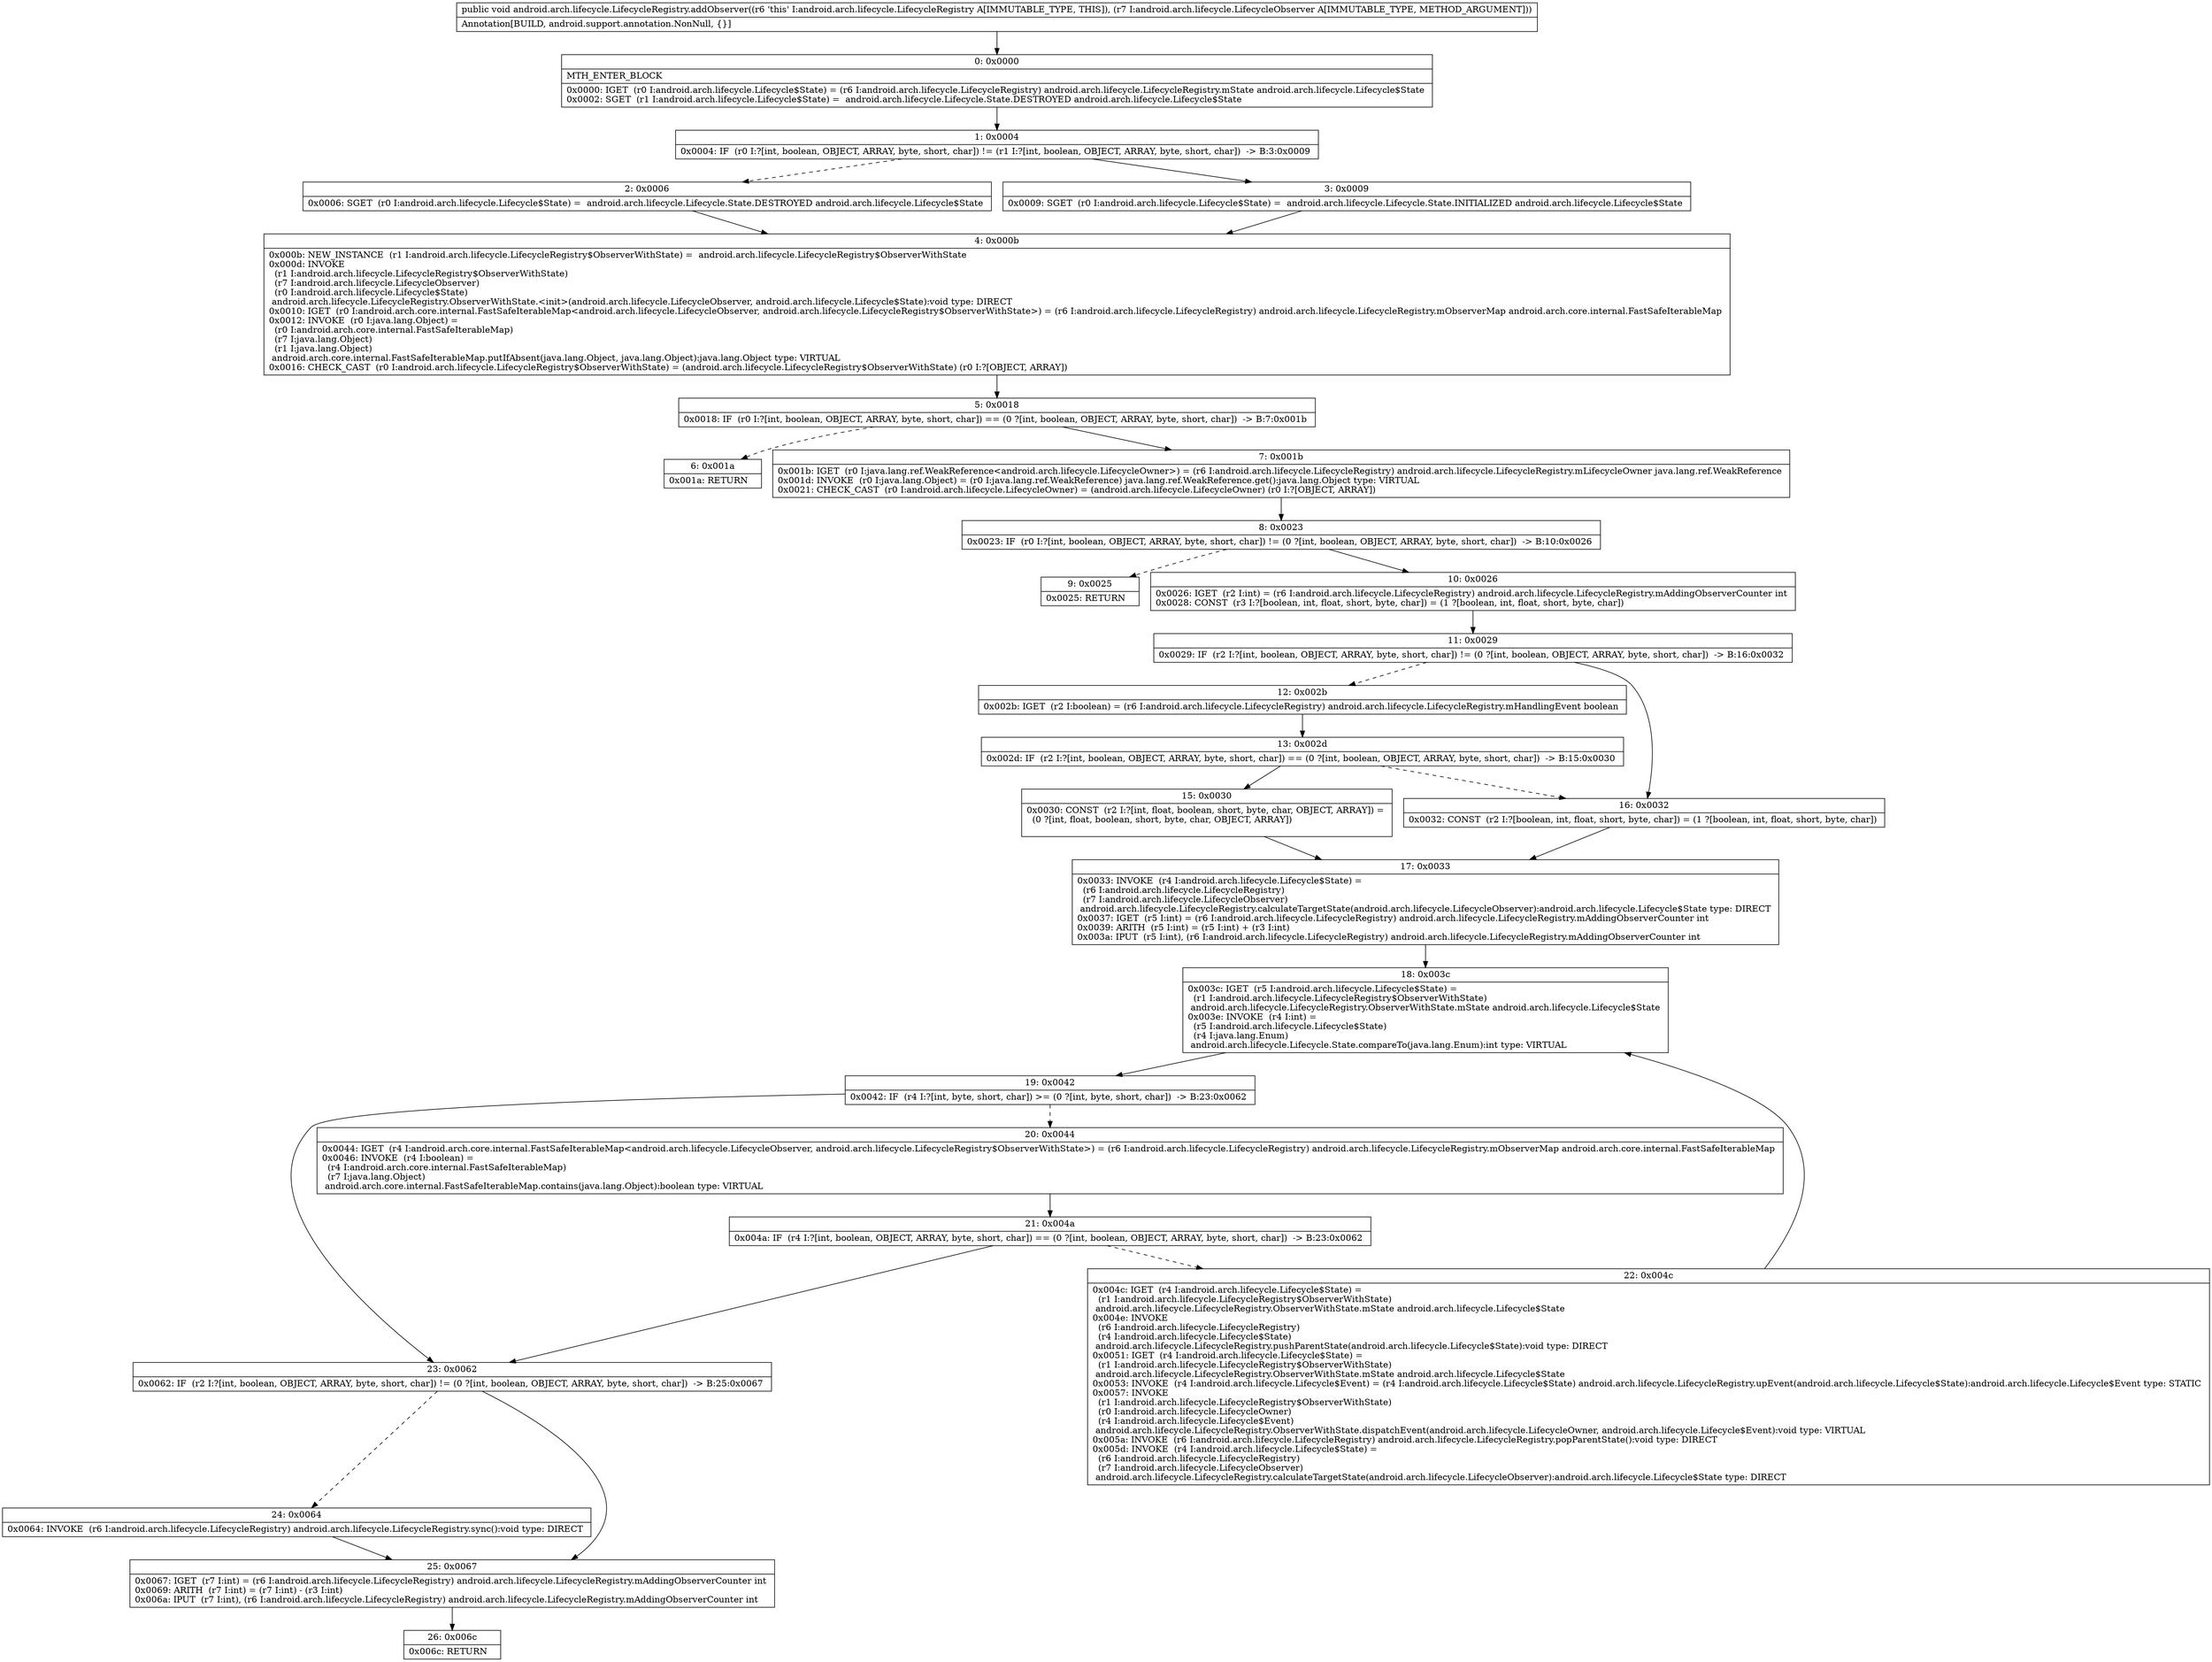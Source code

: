 digraph "CFG forandroid.arch.lifecycle.LifecycleRegistry.addObserver(Landroid\/arch\/lifecycle\/LifecycleObserver;)V" {
Node_0 [shape=record,label="{0\:\ 0x0000|MTH_ENTER_BLOCK\l|0x0000: IGET  (r0 I:android.arch.lifecycle.Lifecycle$State) = (r6 I:android.arch.lifecycle.LifecycleRegistry) android.arch.lifecycle.LifecycleRegistry.mState android.arch.lifecycle.Lifecycle$State \l0x0002: SGET  (r1 I:android.arch.lifecycle.Lifecycle$State) =  android.arch.lifecycle.Lifecycle.State.DESTROYED android.arch.lifecycle.Lifecycle$State \l}"];
Node_1 [shape=record,label="{1\:\ 0x0004|0x0004: IF  (r0 I:?[int, boolean, OBJECT, ARRAY, byte, short, char]) != (r1 I:?[int, boolean, OBJECT, ARRAY, byte, short, char])  \-\> B:3:0x0009 \l}"];
Node_2 [shape=record,label="{2\:\ 0x0006|0x0006: SGET  (r0 I:android.arch.lifecycle.Lifecycle$State) =  android.arch.lifecycle.Lifecycle.State.DESTROYED android.arch.lifecycle.Lifecycle$State \l}"];
Node_3 [shape=record,label="{3\:\ 0x0009|0x0009: SGET  (r0 I:android.arch.lifecycle.Lifecycle$State) =  android.arch.lifecycle.Lifecycle.State.INITIALIZED android.arch.lifecycle.Lifecycle$State \l}"];
Node_4 [shape=record,label="{4\:\ 0x000b|0x000b: NEW_INSTANCE  (r1 I:android.arch.lifecycle.LifecycleRegistry$ObserverWithState) =  android.arch.lifecycle.LifecycleRegistry$ObserverWithState \l0x000d: INVOKE  \l  (r1 I:android.arch.lifecycle.LifecycleRegistry$ObserverWithState)\l  (r7 I:android.arch.lifecycle.LifecycleObserver)\l  (r0 I:android.arch.lifecycle.Lifecycle$State)\l android.arch.lifecycle.LifecycleRegistry.ObserverWithState.\<init\>(android.arch.lifecycle.LifecycleObserver, android.arch.lifecycle.Lifecycle$State):void type: DIRECT \l0x0010: IGET  (r0 I:android.arch.core.internal.FastSafeIterableMap\<android.arch.lifecycle.LifecycleObserver, android.arch.lifecycle.LifecycleRegistry$ObserverWithState\>) = (r6 I:android.arch.lifecycle.LifecycleRegistry) android.arch.lifecycle.LifecycleRegistry.mObserverMap android.arch.core.internal.FastSafeIterableMap \l0x0012: INVOKE  (r0 I:java.lang.Object) = \l  (r0 I:android.arch.core.internal.FastSafeIterableMap)\l  (r7 I:java.lang.Object)\l  (r1 I:java.lang.Object)\l android.arch.core.internal.FastSafeIterableMap.putIfAbsent(java.lang.Object, java.lang.Object):java.lang.Object type: VIRTUAL \l0x0016: CHECK_CAST  (r0 I:android.arch.lifecycle.LifecycleRegistry$ObserverWithState) = (android.arch.lifecycle.LifecycleRegistry$ObserverWithState) (r0 I:?[OBJECT, ARRAY]) \l}"];
Node_5 [shape=record,label="{5\:\ 0x0018|0x0018: IF  (r0 I:?[int, boolean, OBJECT, ARRAY, byte, short, char]) == (0 ?[int, boolean, OBJECT, ARRAY, byte, short, char])  \-\> B:7:0x001b \l}"];
Node_6 [shape=record,label="{6\:\ 0x001a|0x001a: RETURN   \l}"];
Node_7 [shape=record,label="{7\:\ 0x001b|0x001b: IGET  (r0 I:java.lang.ref.WeakReference\<android.arch.lifecycle.LifecycleOwner\>) = (r6 I:android.arch.lifecycle.LifecycleRegistry) android.arch.lifecycle.LifecycleRegistry.mLifecycleOwner java.lang.ref.WeakReference \l0x001d: INVOKE  (r0 I:java.lang.Object) = (r0 I:java.lang.ref.WeakReference) java.lang.ref.WeakReference.get():java.lang.Object type: VIRTUAL \l0x0021: CHECK_CAST  (r0 I:android.arch.lifecycle.LifecycleOwner) = (android.arch.lifecycle.LifecycleOwner) (r0 I:?[OBJECT, ARRAY]) \l}"];
Node_8 [shape=record,label="{8\:\ 0x0023|0x0023: IF  (r0 I:?[int, boolean, OBJECT, ARRAY, byte, short, char]) != (0 ?[int, boolean, OBJECT, ARRAY, byte, short, char])  \-\> B:10:0x0026 \l}"];
Node_9 [shape=record,label="{9\:\ 0x0025|0x0025: RETURN   \l}"];
Node_10 [shape=record,label="{10\:\ 0x0026|0x0026: IGET  (r2 I:int) = (r6 I:android.arch.lifecycle.LifecycleRegistry) android.arch.lifecycle.LifecycleRegistry.mAddingObserverCounter int \l0x0028: CONST  (r3 I:?[boolean, int, float, short, byte, char]) = (1 ?[boolean, int, float, short, byte, char]) \l}"];
Node_11 [shape=record,label="{11\:\ 0x0029|0x0029: IF  (r2 I:?[int, boolean, OBJECT, ARRAY, byte, short, char]) != (0 ?[int, boolean, OBJECT, ARRAY, byte, short, char])  \-\> B:16:0x0032 \l}"];
Node_12 [shape=record,label="{12\:\ 0x002b|0x002b: IGET  (r2 I:boolean) = (r6 I:android.arch.lifecycle.LifecycleRegistry) android.arch.lifecycle.LifecycleRegistry.mHandlingEvent boolean \l}"];
Node_13 [shape=record,label="{13\:\ 0x002d|0x002d: IF  (r2 I:?[int, boolean, OBJECT, ARRAY, byte, short, char]) == (0 ?[int, boolean, OBJECT, ARRAY, byte, short, char])  \-\> B:15:0x0030 \l}"];
Node_15 [shape=record,label="{15\:\ 0x0030|0x0030: CONST  (r2 I:?[int, float, boolean, short, byte, char, OBJECT, ARRAY]) = \l  (0 ?[int, float, boolean, short, byte, char, OBJECT, ARRAY])\l \l}"];
Node_16 [shape=record,label="{16\:\ 0x0032|0x0032: CONST  (r2 I:?[boolean, int, float, short, byte, char]) = (1 ?[boolean, int, float, short, byte, char]) \l}"];
Node_17 [shape=record,label="{17\:\ 0x0033|0x0033: INVOKE  (r4 I:android.arch.lifecycle.Lifecycle$State) = \l  (r6 I:android.arch.lifecycle.LifecycleRegistry)\l  (r7 I:android.arch.lifecycle.LifecycleObserver)\l android.arch.lifecycle.LifecycleRegistry.calculateTargetState(android.arch.lifecycle.LifecycleObserver):android.arch.lifecycle.Lifecycle$State type: DIRECT \l0x0037: IGET  (r5 I:int) = (r6 I:android.arch.lifecycle.LifecycleRegistry) android.arch.lifecycle.LifecycleRegistry.mAddingObserverCounter int \l0x0039: ARITH  (r5 I:int) = (r5 I:int) + (r3 I:int) \l0x003a: IPUT  (r5 I:int), (r6 I:android.arch.lifecycle.LifecycleRegistry) android.arch.lifecycle.LifecycleRegistry.mAddingObserverCounter int \l}"];
Node_18 [shape=record,label="{18\:\ 0x003c|0x003c: IGET  (r5 I:android.arch.lifecycle.Lifecycle$State) = \l  (r1 I:android.arch.lifecycle.LifecycleRegistry$ObserverWithState)\l android.arch.lifecycle.LifecycleRegistry.ObserverWithState.mState android.arch.lifecycle.Lifecycle$State \l0x003e: INVOKE  (r4 I:int) = \l  (r5 I:android.arch.lifecycle.Lifecycle$State)\l  (r4 I:java.lang.Enum)\l android.arch.lifecycle.Lifecycle.State.compareTo(java.lang.Enum):int type: VIRTUAL \l}"];
Node_19 [shape=record,label="{19\:\ 0x0042|0x0042: IF  (r4 I:?[int, byte, short, char]) \>= (0 ?[int, byte, short, char])  \-\> B:23:0x0062 \l}"];
Node_20 [shape=record,label="{20\:\ 0x0044|0x0044: IGET  (r4 I:android.arch.core.internal.FastSafeIterableMap\<android.arch.lifecycle.LifecycleObserver, android.arch.lifecycle.LifecycleRegistry$ObserverWithState\>) = (r6 I:android.arch.lifecycle.LifecycleRegistry) android.arch.lifecycle.LifecycleRegistry.mObserverMap android.arch.core.internal.FastSafeIterableMap \l0x0046: INVOKE  (r4 I:boolean) = \l  (r4 I:android.arch.core.internal.FastSafeIterableMap)\l  (r7 I:java.lang.Object)\l android.arch.core.internal.FastSafeIterableMap.contains(java.lang.Object):boolean type: VIRTUAL \l}"];
Node_21 [shape=record,label="{21\:\ 0x004a|0x004a: IF  (r4 I:?[int, boolean, OBJECT, ARRAY, byte, short, char]) == (0 ?[int, boolean, OBJECT, ARRAY, byte, short, char])  \-\> B:23:0x0062 \l}"];
Node_22 [shape=record,label="{22\:\ 0x004c|0x004c: IGET  (r4 I:android.arch.lifecycle.Lifecycle$State) = \l  (r1 I:android.arch.lifecycle.LifecycleRegistry$ObserverWithState)\l android.arch.lifecycle.LifecycleRegistry.ObserverWithState.mState android.arch.lifecycle.Lifecycle$State \l0x004e: INVOKE  \l  (r6 I:android.arch.lifecycle.LifecycleRegistry)\l  (r4 I:android.arch.lifecycle.Lifecycle$State)\l android.arch.lifecycle.LifecycleRegistry.pushParentState(android.arch.lifecycle.Lifecycle$State):void type: DIRECT \l0x0051: IGET  (r4 I:android.arch.lifecycle.Lifecycle$State) = \l  (r1 I:android.arch.lifecycle.LifecycleRegistry$ObserverWithState)\l android.arch.lifecycle.LifecycleRegistry.ObserverWithState.mState android.arch.lifecycle.Lifecycle$State \l0x0053: INVOKE  (r4 I:android.arch.lifecycle.Lifecycle$Event) = (r4 I:android.arch.lifecycle.Lifecycle$State) android.arch.lifecycle.LifecycleRegistry.upEvent(android.arch.lifecycle.Lifecycle$State):android.arch.lifecycle.Lifecycle$Event type: STATIC \l0x0057: INVOKE  \l  (r1 I:android.arch.lifecycle.LifecycleRegistry$ObserverWithState)\l  (r0 I:android.arch.lifecycle.LifecycleOwner)\l  (r4 I:android.arch.lifecycle.Lifecycle$Event)\l android.arch.lifecycle.LifecycleRegistry.ObserverWithState.dispatchEvent(android.arch.lifecycle.LifecycleOwner, android.arch.lifecycle.Lifecycle$Event):void type: VIRTUAL \l0x005a: INVOKE  (r6 I:android.arch.lifecycle.LifecycleRegistry) android.arch.lifecycle.LifecycleRegistry.popParentState():void type: DIRECT \l0x005d: INVOKE  (r4 I:android.arch.lifecycle.Lifecycle$State) = \l  (r6 I:android.arch.lifecycle.LifecycleRegistry)\l  (r7 I:android.arch.lifecycle.LifecycleObserver)\l android.arch.lifecycle.LifecycleRegistry.calculateTargetState(android.arch.lifecycle.LifecycleObserver):android.arch.lifecycle.Lifecycle$State type: DIRECT \l}"];
Node_23 [shape=record,label="{23\:\ 0x0062|0x0062: IF  (r2 I:?[int, boolean, OBJECT, ARRAY, byte, short, char]) != (0 ?[int, boolean, OBJECT, ARRAY, byte, short, char])  \-\> B:25:0x0067 \l}"];
Node_24 [shape=record,label="{24\:\ 0x0064|0x0064: INVOKE  (r6 I:android.arch.lifecycle.LifecycleRegistry) android.arch.lifecycle.LifecycleRegistry.sync():void type: DIRECT \l}"];
Node_25 [shape=record,label="{25\:\ 0x0067|0x0067: IGET  (r7 I:int) = (r6 I:android.arch.lifecycle.LifecycleRegistry) android.arch.lifecycle.LifecycleRegistry.mAddingObserverCounter int \l0x0069: ARITH  (r7 I:int) = (r7 I:int) \- (r3 I:int) \l0x006a: IPUT  (r7 I:int), (r6 I:android.arch.lifecycle.LifecycleRegistry) android.arch.lifecycle.LifecycleRegistry.mAddingObserverCounter int \l}"];
Node_26 [shape=record,label="{26\:\ 0x006c|0x006c: RETURN   \l}"];
MethodNode[shape=record,label="{public void android.arch.lifecycle.LifecycleRegistry.addObserver((r6 'this' I:android.arch.lifecycle.LifecycleRegistry A[IMMUTABLE_TYPE, THIS]), (r7 I:android.arch.lifecycle.LifecycleObserver A[IMMUTABLE_TYPE, METHOD_ARGUMENT]))  | Annotation[BUILD, android.support.annotation.NonNull, \{\}]\l}"];
MethodNode -> Node_0;
Node_0 -> Node_1;
Node_1 -> Node_2[style=dashed];
Node_1 -> Node_3;
Node_2 -> Node_4;
Node_3 -> Node_4;
Node_4 -> Node_5;
Node_5 -> Node_6[style=dashed];
Node_5 -> Node_7;
Node_7 -> Node_8;
Node_8 -> Node_9[style=dashed];
Node_8 -> Node_10;
Node_10 -> Node_11;
Node_11 -> Node_12[style=dashed];
Node_11 -> Node_16;
Node_12 -> Node_13;
Node_13 -> Node_15;
Node_13 -> Node_16[style=dashed];
Node_15 -> Node_17;
Node_16 -> Node_17;
Node_17 -> Node_18;
Node_18 -> Node_19;
Node_19 -> Node_20[style=dashed];
Node_19 -> Node_23;
Node_20 -> Node_21;
Node_21 -> Node_22[style=dashed];
Node_21 -> Node_23;
Node_22 -> Node_18;
Node_23 -> Node_24[style=dashed];
Node_23 -> Node_25;
Node_24 -> Node_25;
Node_25 -> Node_26;
}


